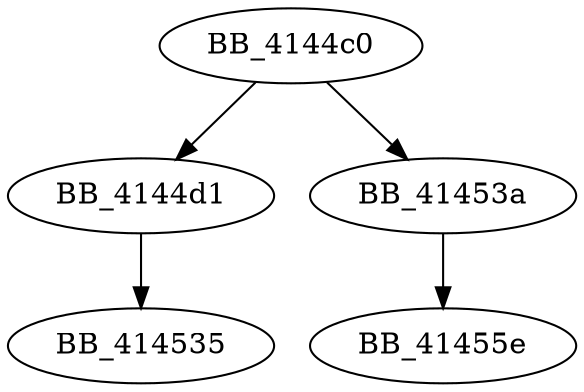 DiGraph sub_4144C0{
BB_4144c0->BB_4144d1
BB_4144c0->BB_41453a
BB_4144d1->BB_414535
BB_41453a->BB_41455e
}
